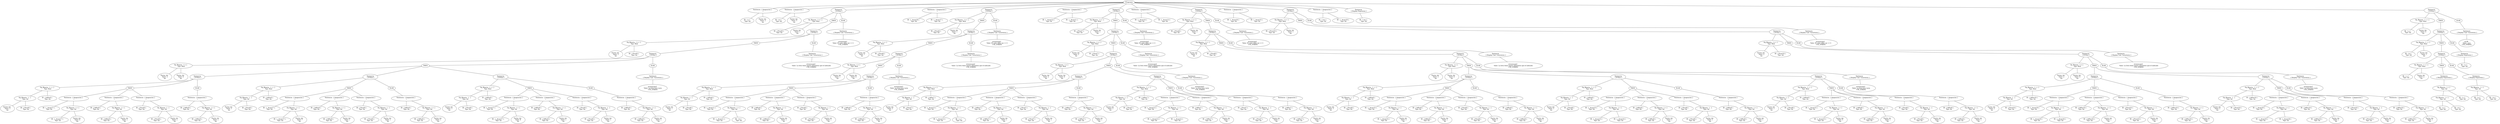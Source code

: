 graph G {nodo_programa[label="Programa"]
nodo_1449082614[label="Sentencia - [ Asignacion ] -
 :="]
nodo_programa--nodo_1449082614
nodo_1893462647[label=" ID - [ a ] - 
 Tipo: Int"]
nodo_1449082614--nodo_1893462647
nodo_2031864032[label="Factor_Int  
 Valor: 2 
Int"]
nodo_1449082614--nodo_2031864032
nodo_899859255[label="Sentencia - [ Asignacion ] -
 :="]
nodo_programa--nodo_899859255
nodo_1780220277[label=" ID - [ b ] - 
 Tipo: Int"]
nodo_899859255--nodo_1780220277
nodo_354801601[label="Factor_Int  
 Valor: 5 
Int"]
nodo_899859255--nodo_354801601
nodo_1340727750[label="Sentencia
 - [ If Else ] -"]
nodo_programa--nodo_1340727750
nodo_1176752976[label=" Op_Binaria - [ >= ] - 
 Tipo: Bool"]
nodo_1340727750--nodo_1176752976
nodo_1766119849[label=" ID - [ Pivot9 ] - 
 Tipo: Int"]
nodo_1176752976--nodo_1766119849
nodo_1666804317[label="Factor_Int  
 Valor: 1 
Int"]
nodo_1176752976--nodo_1666804317
nodo_13407277501[label="THEN"]
nodo_1340727750--nodo_13407277501
nodo_1673416737[label="Sentencia
 - [ If Else ] -"]
nodo_13407277501--nodo_1673416737
nodo_996128341[label=" Op_Binaria - [ >= ] - 
 Tipo: Bool"]
nodo_1673416737--nodo_996128341
nodo_1956227334[label="Factor_Int  
 Valor: 3 
Int"]
nodo_996128341--nodo_1956227334
nodo_1547316810[label=" ID - [ Pivot9 ] - 
 Tipo: Int"]
nodo_996128341--nodo_1547316810
nodo_16734167371[label="THEN"]
nodo_1673416737--nodo_16734167371
nodo_1301566132[label="Sentencia
 - [ If Else ] -"]
nodo_16734167371--nodo_1301566132
nodo_197109837[label=" Op_Binaria - [ > ] - 
 Tipo: Bool"]
nodo_1301566132--nodo_197109837
nodo_853012901[label="Factor_Int  
 Valor: 3 
Int"]
nodo_197109837--nodo_853012901
nodo_1066582475[label="Factor_Int  
 Valor: 0 
Int"]
nodo_197109837--nodo_1066582475
nodo_13015661321[label="THEN"]
nodo_1301566132--nodo_13015661321
nodo_1350317439[label="Sentencia
 - [ If Else ] -"]
nodo_13015661321--nodo_1350317439
nodo_653726461[label=" Op_Binaria - [ == ] - 
 Tipo: Bool"]
nodo_1350317439--nodo_653726461
nodo_723551583[label=" Op_Binaria - [ - ] - 
 Tipo: Int"]
nodo_653726461--nodo_723551583
nodo_34964841[label="Factor_Int  
 Valor: 3 
Int"]
nodo_723551583--nodo_34964841
nodo_871600025[label=" ID - [ Pivot9 ] - 
 Tipo: Int"]
nodo_723551583--nodo_871600025
nodo_764216288[label=" ID - [ IdPos9 ] - 
 Tipo: Int"]
nodo_653726461--nodo_764216288
nodo_13503174391[label="THEN"]
nodo_1350317439--nodo_13503174391
nodo_44589427[label="Sentencia - [ Asignacion ] -
 :="]
nodo_13503174391--nodo_44589427
nodo_750289538[label=" ID - [ _Acum17 ] - 
 Tipo: Int"]
nodo_44589427--nodo_750289538
nodo_51929035[label=" Op_Binaria - [ + ] - 
 Tipo: Int"]
nodo_44589427--nodo_51929035
nodo_1179639371[label=" ID - [ _Acum17 ] - 
 Tipo: Int"]
nodo_51929035--nodo_1179639371
nodo_1235701917[label="Factor_Int  
 Valor: 6 
Int"]
nodo_51929035--nodo_1235701917
nodo_120425480[label="Sentencia - [ Asignacion ] -
 :="]
nodo_13503174391--nodo_120425480
nodo_1877582589[label=" ID - [ IdPos9 ] - 
 Tipo: Int"]
nodo_120425480--nodo_1877582589
nodo_776888012[label=" Op_Binaria - [ + ] - 
 Tipo: Int"]
nodo_120425480--nodo_776888012
nodo_382431432[label=" ID - [ IdPos9 ] - 
 Tipo: Int"]
nodo_776888012--nodo_382431432
nodo_2104353749[label="Factor_Int  
 Valor: 1 
Int"]
nodo_776888012--nodo_2104353749
nodo_1597069519[label="Sentencia - [ Asignacion ] -
 :="]
nodo_13503174391--nodo_1597069519
nodo_55952859[label=" ID - [ Pivot9 ] - 
 Tipo: Int"]
nodo_1597069519--nodo_55952859
nodo_1322629193[label=" Op_Binaria - [ - ] - 
 Tipo: Int"]
nodo_1597069519--nodo_1322629193
nodo_1555339533[label=" ID - [ Pivot9 ] - 
 Tipo: Int"]
nodo_1322629193--nodo_1555339533
nodo_152458612[label="Factor_Int  
 Valor: 1 
Int"]
nodo_1322629193--nodo_152458612
nodo_13503174392[label="ELSE"]
nodo_1350317439--nodo_13503174392
nodo_616571536[label="Sentencia - [ Asignacion ] -
 :="]
nodo_13503174392--nodo_616571536
nodo_1203028401[label=" ID - [ IdPos9 ] - 
 Tipo: Int"]
nodo_616571536--nodo_1203028401
nodo_1068516539[label=" Op_Binaria - [ + ] - 
 Tipo: Int"]
nodo_616571536--nodo_1068516539
nodo_70650828[label=" ID - [ IdPos9 ] - 
 Tipo: Int"]
nodo_1068516539--nodo_70650828
nodo_566721912[label="Factor_Int  
 Valor: 1 
Int"]
nodo_1068516539--nodo_566721912
nodo_1084197304[label="Sentencia
 - [ If Else ] -"]
nodo_13015661321--nodo_1084197304
nodo_2109184140[label=" Op_Binaria - [ == ] - 
 Tipo: Bool"]
nodo_1084197304--nodo_2109184140
nodo_1231787165[label=" Op_Binaria - [ - ] - 
 Tipo: Int"]
nodo_2109184140--nodo_1231787165
nodo_1398611061[label="Factor_Int  
 Valor: 3 
Int"]
nodo_1231787165--nodo_1398611061
nodo_1874042351[label=" ID - [ Pivot9 ] - 
 Tipo: Int"]
nodo_1231787165--nodo_1874042351
nodo_771820397[label=" ID - [ IdPos9 ] - 
 Tipo: Int"]
nodo_2109184140--nodo_771820397
nodo_10841973041[label="THEN"]
nodo_1084197304--nodo_10841973041
nodo_995867980[label="Sentencia - [ Asignacion ] -
 :="]
nodo_10841973041--nodo_995867980
nodo_14590182[label=" ID - [ _Acum17 ] - 
 Tipo: Int"]
nodo_995867980--nodo_14590182
nodo_1945176567[label=" Op_Binaria - [ + ] - 
 Tipo: Int"]
nodo_995867980--nodo_1945176567
nodo_1435315847[label=" ID - [ _Acum17 ] - 
 Tipo: Int"]
nodo_1945176567--nodo_1435315847
nodo_1657521000[label="Factor_Int  
 Valor: 7 
Int"]
nodo_1945176567--nodo_1657521000
nodo_861558951[label="Sentencia - [ Asignacion ] -
 :="]
nodo_10841973041--nodo_861558951
nodo_1190528954[label=" ID - [ IdPos9 ] - 
 Tipo: Int"]
nodo_861558951--nodo_1190528954
nodo_1026756642[label=" Op_Binaria - [ + ] - 
 Tipo: Int"]
nodo_861558951--nodo_1026756642
nodo_24569877[label=" ID - [ IdPos9 ] - 
 Tipo: Int"]
nodo_1026756642--nodo_24569877
nodo_1619531772[label="Factor_Int  
 Valor: 1 
Int"]
nodo_1026756642--nodo_1619531772
nodo_372574080[label="Sentencia - [ Asignacion ] -
 :="]
nodo_10841973041--nodo_372574080
nodo_866301796[label=" ID - [ Pivot9 ] - 
 Tipo: Int"]
nodo_372574080--nodo_866301796
nodo_86165317[label=" Op_Binaria - [ - ] - 
 Tipo: Int"]
nodo_372574080--nodo_86165317
nodo_624236522[label=" ID - [ Pivot9 ] - 
 Tipo: Int"]
nodo_86165317--nodo_624236522
nodo_461508043[label="Factor_Int  
 Valor: 1 
Int"]
nodo_86165317--nodo_461508043
nodo_10841973042[label="ELSE"]
nodo_1084197304--nodo_10841973042
nodo_1035829320[label="Sentencia - [ Asignacion ] -
 :="]
nodo_10841973042--nodo_1035829320
nodo_775319637[label=" ID - [ IdPos9 ] - 
 Tipo: Int"]
nodo_1035829320--nodo_775319637
nodo_598845502[label=" Op_Binaria - [ + ] - 
 Tipo: Int"]
nodo_1035829320--nodo_598845502
nodo_676726230[label=" ID - [ IdPos9 ] - 
 Tipo: Int"]
nodo_598845502--nodo_676726230
nodo_2033741652[label="Factor_Int  
 Valor: 1 
Int"]
nodo_598845502--nodo_2033741652
nodo_1687227646[label="Sentencia
 - [ If Else ] -"]
nodo_13015661321--nodo_1687227646
nodo_1246734346[label=" Op_Binaria - [ == ] - 
 Tipo: Bool"]
nodo_1687227646--nodo_1246734346
nodo_1378839584[label=" Op_Binaria - [ - ] - 
 Tipo: Int"]
nodo_1246734346--nodo_1378839584
nodo_1758981118[label="Factor_Int  
 Valor: 3 
Int"]
nodo_1378839584--nodo_1758981118
nodo_80608486[label=" ID - [ Pivot9 ] - 
 Tipo: Int"]
nodo_1378839584--nodo_80608486
nodo_871697293[label=" ID - [ IdPos9 ] - 
 Tipo: Int"]
nodo_1246734346--nodo_871697293
nodo_16872276461[label="THEN"]
nodo_1687227646--nodo_16872276461
nodo_445788095[label="Sentencia - [ Asignacion ] -
 :="]
nodo_16872276461--nodo_445788095
nodo_1296940808[label=" ID - [ _Acum17 ] - 
 Tipo: Int"]
nodo_445788095--nodo_1296940808
nodo_638341259[label=" Op_Binaria - [ + ] - 
 Tipo: Int"]
nodo_445788095--nodo_638341259
nodo_1027514020[label=" ID - [ _Acum17 ] - 
 Tipo: Int"]
nodo_638341259--nodo_1027514020
nodo_1014962888[label="Factor_Int  
 Valor: 8 
Int"]
nodo_638341259--nodo_1014962888
nodo_911913323[label="Sentencia - [ Asignacion ] -
 :="]
nodo_16872276461--nodo_911913323
nodo_382729559[label=" ID - [ IdPos9 ] - 
 Tipo: Int"]
nodo_911913323--nodo_382729559
nodo_1375960845[label=" Op_Binaria - [ + ] - 
 Tipo: Int"]
nodo_911913323--nodo_1375960845
nodo_461439063[label=" ID - [ IdPos9 ] - 
 Tipo: Int"]
nodo_1375960845--nodo_461439063
nodo_2025012133[label="Factor_Int  
 Valor: 1 
Int"]
nodo_1375960845--nodo_2025012133
nodo_301941921[label="Sentencia - [ Asignacion ] -
 :="]
nodo_16872276461--nodo_301941921
nodo_1481489028[label=" ID - [ Pivot9 ] - 
 Tipo: Int"]
nodo_301941921--nodo_1481489028
nodo_1272814178[label=" Op_Binaria - [ - ] - 
 Tipo: Int"]
nodo_301941921--nodo_1272814178
nodo_718470831[label=" ID - [ Pivot9 ] - 
 Tipo: Int"]
nodo_1272814178--nodo_718470831
nodo_1097039128[label="Factor_Int  
 Valor: 1 
Int"]
nodo_1272814178--nodo_1097039128
nodo_16872276462[label="ELSE"]
nodo_1687227646--nodo_16872276462
nodo_1951360554[label="Sentencia - [ Asignacion ] -
 :="]
nodo_16872276462--nodo_1951360554
nodo_1399254091[label=" ID - [ IdPos9 ] - 
 Tipo: Int"]
nodo_1951360554--nodo_1399254091
nodo_1853638414[label=" Op_Binaria - [ + ] - 
 Tipo: Int"]
nodo_1951360554--nodo_1853638414
nodo_875396196[label=" ID - [ IdPos9 ] - 
 Tipo: Int"]
nodo_1853638414--nodo_875396196
nodo_995894013[label="Factor_Int  
 Valor: 1 
Int"]
nodo_1853638414--nodo_995894013
nodo_13015661322[label="ELSE"]
nodo_1301566132--nodo_13015661322
nodo_1597801833[label="Sentencia
 - [ Display Cad. Caracteres ] -"]
nodo_13015661322--nodo_1597801833
nodo_1408560567[label="strmensaje3  
 Valor: La lista esta vacia 
CTE_STRING"]
nodo_1597801833--nodo_1408560567
nodo_16734167372[label="ELSE"]
nodo_1673416737--nodo_16734167372
nodo_216364529[label="Sentencia
 - [ Display Cad. Caracteres ] -"]
nodo_16734167372--nodo_216364529
nodo_1458890074[label="strmensaje2  
 Valor: La lista tiene menos elementos que el indicado 
CTE_STRING"]
nodo_216364529--nodo_1458890074
nodo_13407277502[label="ELSE"]
nodo_1340727750--nodo_13407277502
nodo_1842881824[label="Sentencia
 - [ Display Cad. Caracteres ] -"]
nodo_13407277502--nodo_1842881824
nodo_431355001[label="strmensaje1  
 Valor: El valor debe ser >=1 
CTE_STRING"]
nodo_1842881824--nodo_431355001
nodo_1045971011[label="Sentencia - [ Asignacion ] -
 :="]
nodo_programa--nodo_1045971011
nodo_1341635815[label=" ID - [ _Acum18 ] - 
 Tipo: Int"]
nodo_1045971011--nodo_1341635815
nodo_1663725852[label=" ID - [ _Acum17 ] - 
 Tipo: Int"]
nodo_1045971011--nodo_1663725852
nodo_1435125564[label="Sentencia
 - [ If Else ] -"]
nodo_programa--nodo_1435125564
nodo_699158422[label=" Op_Binaria - [ >= ] - 
 Tipo: Bool"]
nodo_1435125564--nodo_699158422
nodo_1540284096[label=" ID - [ Pivot6 ] - 
 Tipo: Int"]
nodo_699158422--nodo_1540284096
nodo_1809638964[label="Factor_Int  
 Valor: 1 
Int"]
nodo_699158422--nodo_1809638964
nodo_14351255641[label="THEN"]
nodo_1435125564--nodo_14351255641
nodo_1818816468[label="Sentencia
 - [ If Else ] -"]
nodo_14351255641--nodo_1818816468
nodo_670293296[label=" Op_Binaria - [ >= ] - 
 Tipo: Bool"]
nodo_1818816468--nodo_670293296
nodo_182857680[label="Factor_Int  
 Valor: 1 
Int"]
nodo_670293296--nodo_182857680
nodo_101160446[label=" ID - [ Pivot6 ] - 
 Tipo: Int"]
nodo_670293296--nodo_101160446
nodo_18188164681[label="THEN"]
nodo_1818816468--nodo_18188164681
nodo_767220901[label="Sentencia
 - [ If Else ] -"]
nodo_18188164681--nodo_767220901
nodo_345611903[label=" Op_Binaria - [ > ] - 
 Tipo: Bool"]
nodo_767220901--nodo_345611903
nodo_800762771[label="Factor_Int  
 Valor: 1 
Int"]
nodo_345611903--nodo_800762771
nodo_363361279[label="Factor_Int  
 Valor: 0 
Int"]
nodo_345611903--nodo_363361279
nodo_7672209011[label="THEN"]
nodo_767220901--nodo_7672209011
nodo_1846336027[label="Sentencia
 - [ If Else ] -"]
nodo_7672209011--nodo_1846336027
nodo_918473667[label=" Op_Binaria - [ == ] - 
 Tipo: Bool"]
nodo_1846336027--nodo_918473667
nodo_1277302964[label=" Op_Binaria - [ - ] - 
 Tipo: Int"]
nodo_918473667--nodo_1277302964
nodo_440642884[label="Factor_Int  
 Valor: 1 
Int"]
nodo_1277302964--nodo_440642884
nodo_303525909[label=" ID - [ Pivot6 ] - 
 Tipo: Int"]
nodo_1277302964--nodo_303525909
nodo_1379356999[label=" ID - [ IdPos6 ] - 
 Tipo: Int"]
nodo_918473667--nodo_1379356999
nodo_18463360271[label="THEN"]
nodo_1846336027--nodo_18463360271
nodo_244057101[label="Sentencia - [ Asignacion ] -
 :="]
nodo_18463360271--nodo_244057101
nodo_161653013[label=" ID - [ _Acum11 ] - 
 Tipo: Int"]
nodo_244057101--nodo_161653013
nodo_538767340[label=" Op_Binaria - [ + ] - 
 Tipo: Int"]
nodo_244057101--nodo_538767340
nodo_1212760001[label=" ID - [ _Acum11 ] - 
 Tipo: Int"]
nodo_538767340--nodo_1212760001
nodo_108934701[label=" ID - [ b ] - 
 Tipo: Int"]
nodo_538767340--nodo_108934701
nodo_646702761[label="Sentencia - [ Asignacion ] -
 :="]
nodo_18463360271--nodo_646702761
nodo_977097060[label=" ID - [ IdPos6 ] - 
 Tipo: Int"]
nodo_646702761--nodo_977097060
nodo_2107222592[label=" Op_Binaria - [ + ] - 
 Tipo: Int"]
nodo_646702761--nodo_2107222592
nodo_2091853061[label=" ID - [ IdPos6 ] - 
 Tipo: Int"]
nodo_2107222592--nodo_2091853061
nodo_99101335[label="Factor_Int  
 Valor: 1 
Int"]
nodo_2107222592--nodo_99101335
nodo_1427041599[label="Sentencia - [ Asignacion ] -
 :="]
nodo_18463360271--nodo_1427041599
nodo_1702200948[label=" ID - [ Pivot6 ] - 
 Tipo: Int"]
nodo_1427041599--nodo_1702200948
nodo_1618415826[label=" Op_Binaria - [ - ] - 
 Tipo: Int"]
nodo_1427041599--nodo_1618415826
nodo_613364441[label=" ID - [ Pivot6 ] - 
 Tipo: Int"]
nodo_1618415826--nodo_613364441
nodo_113919074[label="Factor_Int  
 Valor: 1 
Int"]
nodo_1618415826--nodo_113919074
nodo_18463360272[label="ELSE"]
nodo_1846336027--nodo_18463360272
nodo_1338320105[label="Sentencia - [ Asignacion ] -
 :="]
nodo_18463360272--nodo_1338320105
nodo_401366083[label=" ID - [ IdPos6 ] - 
 Tipo: Int"]
nodo_1338320105--nodo_401366083
nodo_1252568477[label=" Op_Binaria - [ + ] - 
 Tipo: Int"]
nodo_1338320105--nodo_1252568477
nodo_504695294[label=" ID - [ IdPos6 ] - 
 Tipo: Int"]
nodo_1252568477--nodo_504695294
nodo_2022806713[label="Factor_Int  
 Valor: 1 
Int"]
nodo_1252568477--nodo_2022806713
nodo_7672209012[label="ELSE"]
nodo_767220901--nodo_7672209012
nodo_225100204[label="Sentencia
 - [ Display Cad. Caracteres ] -"]
nodo_7672209012--nodo_225100204
nodo_35733977[label="strmensaje3  
 Valor: La lista esta vacia 
CTE_STRING"]
nodo_225100204--nodo_35733977
nodo_18188164682[label="ELSE"]
nodo_1818816468--nodo_18188164682
nodo_877523610[label="Sentencia
 - [ Display Cad. Caracteres ] -"]
nodo_18188164682--nodo_877523610
nodo_1074629878[label="strmensaje2  
 Valor: La lista tiene menos elementos que el indicado 
CTE_STRING"]
nodo_877523610--nodo_1074629878
nodo_14351255642[label="ELSE"]
nodo_1435125564--nodo_14351255642
nodo_456217338[label="Sentencia
 - [ Display Cad. Caracteres ] -"]
nodo_14351255642--nodo_456217338
nodo_328656844[label="strmensaje1  
 Valor: El valor debe ser >=1 
CTE_STRING"]
nodo_456217338--nodo_328656844
nodo_1217666566[label="Sentencia - [ Asignacion ] -
 :="]
nodo_programa--nodo_1217666566
nodo_1683116510[label=" ID - [ _Acum12 ] - 
 Tipo: Int"]
nodo_1217666566--nodo_1683116510
nodo_1977973036[label=" ID - [ _Acum11 ] - 
 Tipo: Int"]
nodo_1217666566--nodo_1977973036
nodo_1374247131[label="Sentencia
 - [ If Else ] -"]
nodo_programa--nodo_1374247131
nodo_971311310[label=" Op_Binaria - [ >= ] - 
 Tipo: Bool"]
nodo_1374247131--nodo_971311310
nodo_1338991245[label=" ID - [ Pivot7 ] - 
 Tipo: Int"]
nodo_971311310--nodo_1338991245
nodo_297623105[label="Factor_Int  
 Valor: 1 
Int"]
nodo_971311310--nodo_297623105
nodo_13742471311[label="THEN"]
nodo_1374247131--nodo_13742471311
nodo_168424237[label="Sentencia
 - [ If Else ] -"]
nodo_13742471311--nodo_168424237
nodo_456866266[label=" Op_Binaria - [ >= ] - 
 Tipo: Bool"]
nodo_168424237--nodo_456866266
nodo_802483002[label="Factor_Int  
 Valor: 2 
Int"]
nodo_456866266--nodo_802483002
nodo_1415641047[label=" ID - [ Pivot7 ] - 
 Tipo: Int"]
nodo_456866266--nodo_1415641047
nodo_1684242371[label="THEN"]
nodo_168424237--nodo_1684242371
nodo_288745197[label="Sentencia
 - [ If Else ] -"]
nodo_1684242371--nodo_288745197
nodo_1392703736[label=" Op_Binaria - [ > ] - 
 Tipo: Bool"]
nodo_288745197--nodo_1392703736
nodo_1527207065[label="Factor_Int  
 Valor: 2 
Int"]
nodo_1392703736--nodo_1527207065
nodo_134925921[label="Factor_Int  
 Valor: 0 
Int"]
nodo_1392703736--nodo_134925921
nodo_2887451971[label="THEN"]
nodo_288745197--nodo_2887451971
nodo_917918467[label="Sentencia
 - [ If Else ] -"]
nodo_2887451971--nodo_917918467
nodo_1924638741[label=" Op_Binaria - [ == ] - 
 Tipo: Bool"]
nodo_917918467--nodo_1924638741
nodo_326469958[label=" Op_Binaria - [ - ] - 
 Tipo: Int"]
nodo_1924638741--nodo_326469958
nodo_1305617551[label="Factor_Int  
 Valor: 2 
Int"]
nodo_326469958--nodo_1305617551
nodo_1232619645[label=" ID - [ Pivot7 ] - 
 Tipo: Int"]
nodo_326469958--nodo_1232619645
nodo_113288775[label=" ID - [ IdPos7 ] - 
 Tipo: Int"]
nodo_1924638741--nodo_113288775
nodo_9179184671[label="THEN"]
nodo_917918467--nodo_9179184671
nodo_968896608[label="Sentencia - [ Asignacion ] -
 :="]
nodo_9179184671--nodo_968896608
nodo_1709870475[label=" ID - [ _Acum13 ] - 
 Tipo: Int"]
nodo_968896608--nodo_1709870475
nodo_1859787499[label=" Op_Binaria - [ + ] - 
 Tipo: Int"]
nodo_968896608--nodo_1859787499
nodo_1839954921[label=" ID - [ _Acum13 ] - 
 Tipo: Int"]
nodo_1859787499--nodo_1839954921
nodo_1037989256[label=" ID - [ a ] - 
 Tipo: Int"]
nodo_1859787499--nodo_1037989256
nodo_1431311628[label="Sentencia - [ Asignacion ] -
 :="]
nodo_9179184671--nodo_1431311628
nodo_1692880120[label=" ID - [ IdPos7 ] - 
 Tipo: Int"]
nodo_1431311628--nodo_1692880120
nodo_1515458509[label=" Op_Binaria - [ + ] - 
 Tipo: Int"]
nodo_1431311628--nodo_1515458509
nodo_1821791069[label=" ID - [ IdPos7 ] - 
 Tipo: Int"]
nodo_1515458509--nodo_1821791069
nodo_968610742[label="Factor_Int  
 Valor: 1 
Int"]
nodo_1515458509--nodo_968610742
nodo_1734723829[label="Sentencia - [ Asignacion ] -
 :="]
nodo_9179184671--nodo_1734723829
nodo_490052019[label=" ID - [ Pivot7 ] - 
 Tipo: Int"]
nodo_1734723829--nodo_490052019
nodo_1139228147[label=" Op_Binaria - [ - ] - 
 Tipo: Int"]
nodo_1734723829--nodo_1139228147
nodo_614887514[label=" ID - [ Pivot7 ] - 
 Tipo: Int"]
nodo_1139228147--nodo_614887514
nodo_1833776731[label="Factor_Int  
 Valor: 1 
Int"]
nodo_1139228147--nodo_1833776731
nodo_9179184672[label="ELSE"]
nodo_917918467--nodo_9179184672
nodo_1552208448[label="Sentencia - [ Asignacion ] -
 :="]
nodo_9179184672--nodo_1552208448
nodo_653681798[label=" ID - [ IdPos7 ] - 
 Tipo: Int"]
nodo_1552208448--nodo_653681798
nodo_835056802[label=" Op_Binaria - [ + ] - 
 Tipo: Int"]
nodo_1552208448--nodo_835056802
nodo_901706543[label=" ID - [ IdPos7 ] - 
 Tipo: Int"]
nodo_835056802--nodo_901706543
nodo_1330786570[label="Factor_Int  
 Valor: 1 
Int"]
nodo_835056802--nodo_1330786570
nodo_1519758898[label="Sentencia
 - [ If Else ] -"]
nodo_2887451971--nodo_1519758898
nodo_1147875622[label=" Op_Binaria - [ == ] - 
 Tipo: Bool"]
nodo_1519758898--nodo_1147875622
nodo_110007567[label=" Op_Binaria - [ - ] - 
 Tipo: Int"]
nodo_1147875622--nodo_110007567
nodo_1477066421[label="Factor_Int  
 Valor: 2 
Int"]
nodo_110007567--nodo_1477066421
nodo_798621624[label=" ID - [ Pivot7 ] - 
 Tipo: Int"]
nodo_110007567--nodo_798621624
nodo_845547884[label=" ID - [ IdPos7 ] - 
 Tipo: Int"]
nodo_1147875622--nodo_845547884
nodo_15197588981[label="THEN"]
nodo_1519758898--nodo_15197588981
nodo_1085461698[label="Sentencia - [ Asignacion ] -
 :="]
nodo_15197588981--nodo_1085461698
nodo_1237628407[label=" ID - [ _Acum13 ] - 
 Tipo: Int"]
nodo_1085461698--nodo_1237628407
nodo_700512072[label=" Op_Binaria - [ + ] - 
 Tipo: Int"]
nodo_1085461698--nodo_700512072
nodo_728737397[label=" ID - [ _Acum13 ] - 
 Tipo: Int"]
nodo_700512072--nodo_728737397
nodo_2108519198[label=" ID - [ _Acum12 ] - 
 Tipo: Int"]
nodo_700512072--nodo_2108519198
nodo_287967825[label="Sentencia - [ Asignacion ] -
 :="]
nodo_15197588981--nodo_287967825
nodo_1073661323[label=" ID - [ IdPos7 ] - 
 Tipo: Int"]
nodo_287967825--nodo_1073661323
nodo_1777631247[label=" Op_Binaria - [ + ] - 
 Tipo: Int"]
nodo_287967825--nodo_1777631247
nodo_2136419244[label=" ID - [ IdPos7 ] - 
 Tipo: Int"]
nodo_1777631247--nodo_2136419244
nodo_1047453333[label="Factor_Int  
 Valor: 1 
Int"]
nodo_1777631247--nodo_1047453333
nodo_2012583502[label="Sentencia - [ Asignacion ] -
 :="]
nodo_15197588981--nodo_2012583502
nodo_978097223[label=" ID - [ Pivot7 ] - 
 Tipo: Int"]
nodo_2012583502--nodo_978097223
nodo_2088817385[label=" Op_Binaria - [ - ] - 
 Tipo: Int"]
nodo_2012583502--nodo_2088817385
nodo_877797786[label=" ID - [ Pivot7 ] - 
 Tipo: Int"]
nodo_2088817385--nodo_877797786
nodo_1875809976[label="Factor_Int  
 Valor: 1 
Int"]
nodo_2088817385--nodo_1875809976
nodo_15197588982[label="ELSE"]
nodo_1519758898--nodo_15197588982
nodo_830396842[label="Sentencia - [ Asignacion ] -
 :="]
nodo_15197588982--nodo_830396842
nodo_1267946230[label=" ID - [ IdPos7 ] - 
 Tipo: Int"]
nodo_830396842--nodo_1267946230
nodo_1860756719[label=" Op_Binaria - [ + ] - 
 Tipo: Int"]
nodo_830396842--nodo_1860756719
nodo_1971901660[label=" ID - [ IdPos7 ] - 
 Tipo: Int"]
nodo_1860756719--nodo_1971901660
nodo_855437390[label="Factor_Int  
 Valor: 1 
Int"]
nodo_1860756719--nodo_855437390
nodo_2887451972[label="ELSE"]
nodo_288745197--nodo_2887451972
nodo_1672024069[label="Sentencia
 - [ Display Cad. Caracteres ] -"]
nodo_2887451972--nodo_1672024069
nodo_1255100163[label="strmensaje3  
 Valor: La lista esta vacia 
CTE_STRING"]
nodo_1672024069--nodo_1255100163
nodo_1684242372[label="ELSE"]
nodo_168424237--nodo_1684242372
nodo_2035436722[label="Sentencia
 - [ Display Cad. Caracteres ] -"]
nodo_1684242372--nodo_2035436722
nodo_754564438[label="strmensaje2  
 Valor: La lista tiene menos elementos que el indicado 
CTE_STRING"]
nodo_2035436722--nodo_754564438
nodo_13742471312[label="ELSE"]
nodo_1374247131--nodo_13742471312
nodo_133937652[label="Sentencia
 - [ Display Cad. Caracteres ] -"]
nodo_13742471312--nodo_133937652
nodo_939280735[label="strmensaje1  
 Valor: El valor debe ser >=1 
CTE_STRING"]
nodo_133937652--nodo_939280735
nodo_1545643214[label="Sentencia - [ Asignacion ] -
 :="]
nodo_programa--nodo_1545643214
nodo_1028825361[label=" ID - [ _Acum14 ] - 
 Tipo: Int"]
nodo_1545643214--nodo_1028825361
nodo_1732025174[label=" ID - [ _Acum13 ] - 
 Tipo: Int"]
nodo_1545643214--nodo_1732025174
nodo_845119583[label="Sentencia
 - [ If Else ] -"]
nodo_programa--nodo_845119583
nodo_1803572238[label=" Op_Binaria - [ >= ] - 
 Tipo: Bool"]
nodo_845119583--nodo_1803572238
nodo_1139948102[label=" ID - [ Pivot8 ] - 
 Tipo: Int"]
nodo_1803572238--nodo_1139948102
nodo_1075310405[label="Factor_Int  
 Valor: 1 
Int"]
nodo_1803572238--nodo_1075310405
nodo_8451195831[label="THEN"]
nodo_845119583--nodo_8451195831
nodo_243585632[label="Sentencia
 - [ If Else ] -"]
nodo_8451195831--nodo_243585632
nodo_1733154714[label=" Op_Binaria - [ >= ] - 
 Tipo: Bool"]
nodo_243585632--nodo_1733154714
nodo_893378879[label="Factor_Int  
 Valor: 3 
Int"]
nodo_1733154714--nodo_893378879
nodo_1244486938[label=" ID - [ Pivot8 ] - 
 Tipo: Int"]
nodo_1733154714--nodo_1244486938
nodo_2435856321[label="THEN"]
nodo_243585632--nodo_2435856321
nodo_1645380077[label="Sentencia
 - [ If Else ] -"]
nodo_2435856321--nodo_1645380077
nodo_1802136370[label=" Op_Binaria - [ > ] - 
 Tipo: Bool"]
nodo_1645380077--nodo_1802136370
nodo_555108729[label="Factor_Int  
 Valor: 3 
Int"]
nodo_1802136370--nodo_555108729
nodo_24315340[label="Factor_Int  
 Valor: 0 
Int"]
nodo_1802136370--nodo_24315340
nodo_16453800771[label="THEN"]
nodo_1645380077--nodo_16453800771
nodo_1998119398[label="Sentencia
 - [ If Else ] -"]
nodo_16453800771--nodo_1998119398
nodo_1326659532[label=" Op_Binaria - [ == ] - 
 Tipo: Bool"]
nodo_1998119398--nodo_1326659532
nodo_1558049494[label=" Op_Binaria - [ - ] - 
 Tipo: Int"]
nodo_1326659532--nodo_1558049494
nodo_1167704548[label="Factor_Int  
 Valor: 3 
Int"]
nodo_1558049494--nodo_1167704548
nodo_1975390048[label=" ID - [ Pivot8 ] - 
 Tipo: Int"]
nodo_1558049494--nodo_1975390048
nodo_591788876[label=" ID - [ IdPos8 ] - 
 Tipo: Int"]
nodo_1326659532--nodo_591788876
nodo_19981193981[label="THEN"]
nodo_1998119398--nodo_19981193981
nodo_280884912[label="Sentencia - [ Asignacion ] -
 :="]
nodo_19981193981--nodo_280884912
nodo_463508386[label=" ID - [ _Acum15 ] - 
 Tipo: Int"]
nodo_280884912--nodo_463508386
nodo_518019769[label=" Op_Binaria - [ + ] - 
 Tipo: Int"]
nodo_280884912--nodo_518019769
nodo_309546418[label=" ID - [ _Acum15 ] - 
 Tipo: Int"]
nodo_518019769--nodo_309546418
nodo_316228011[label="Factor_Int  
 Valor: 3 
Int"]
nodo_518019769--nodo_316228011
nodo_1828987194[label="Sentencia - [ Asignacion ] -
 :="]
nodo_19981193981--nodo_1828987194
nodo_1915126459[label=" ID - [ IdPos8 ] - 
 Tipo: Int"]
nodo_1828987194--nodo_1915126459
nodo_1854880724[label=" Op_Binaria - [ + ] - 
 Tipo: Int"]
nodo_1828987194--nodo_1854880724
nodo_1721365866[label=" ID - [ IdPos8 ] - 
 Tipo: Int"]
nodo_1854880724--nodo_1721365866
nodo_710411634[label="Factor_Int  
 Valor: 1 
Int"]
nodo_1854880724--nodo_710411634
nodo_1823308248[label="Sentencia - [ Asignacion ] -
 :="]
nodo_19981193981--nodo_1823308248
nodo_2079047170[label=" ID - [ Pivot8 ] - 
 Tipo: Int"]
nodo_1823308248--nodo_2079047170
nodo_1383081648[label=" Op_Binaria - [ - ] - 
 Tipo: Int"]
nodo_1823308248--nodo_1383081648
nodo_946461209[label=" ID - [ Pivot8 ] - 
 Tipo: Int"]
nodo_1383081648--nodo_946461209
nodo_1057822581[label="Factor_Int  
 Valor: 1 
Int"]
nodo_1383081648--nodo_1057822581
nodo_19981193982[label="ELSE"]
nodo_1998119398--nodo_19981193982
nodo_422622520[label="Sentencia - [ Asignacion ] -
 :="]
nodo_19981193982--nodo_422622520
nodo_1244022024[label=" ID - [ IdPos8 ] - 
 Tipo: Int"]
nodo_422622520--nodo_1244022024
nodo_1013577543[label=" Op_Binaria - [ + ] - 
 Tipo: Int"]
nodo_422622520--nodo_1013577543
nodo_1795750144[label=" ID - [ IdPos8 ] - 
 Tipo: Int"]
nodo_1013577543--nodo_1795750144
nodo_2005731372[label="Factor_Int  
 Valor: 1 
Int"]
nodo_1013577543--nodo_2005731372
nodo_259726800[label="Sentencia
 - [ If Else ] -"]
nodo_16453800771--nodo_259726800
nodo_2094727351[label=" Op_Binaria - [ == ] - 
 Tipo: Bool"]
nodo_259726800--nodo_2094727351
nodo_1354184405[label=" Op_Binaria - [ - ] - 
 Tipo: Int"]
nodo_2094727351--nodo_1354184405
nodo_1340377223[label="Factor_Int  
 Valor: 3 
Int"]
nodo_1354184405--nodo_1340377223
nodo_413567286[label=" ID - [ Pivot8 ] - 
 Tipo: Int"]
nodo_1354184405--nodo_413567286
nodo_1021115437[label=" ID - [ IdPos8 ] - 
 Tipo: Int"]
nodo_2094727351--nodo_1021115437
nodo_2597268001[label="THEN"]
nodo_259726800--nodo_2597268001
nodo_1437885693[label="Sentencia - [ Asignacion ] -
 :="]
nodo_2597268001--nodo_1437885693
nodo_1048542844[label=" ID - [ _Acum15 ] - 
 Tipo: Int"]
nodo_1437885693--nodo_1048542844
nodo_305967036[label=" Op_Binaria - [ + ] - 
 Tipo: Int"]
nodo_1437885693--nodo_305967036
nodo_1239028802[label=" ID - [ _Acum15 ] - 
 Tipo: Int"]
nodo_305967036--nodo_1239028802
nodo_1069482504[label=" ID - [ _Acum14 ] - 
 Tipo: Int"]
nodo_305967036--nodo_1069482504
nodo_2062944029[label="Sentencia - [ Asignacion ] -
 :="]
nodo_2597268001--nodo_2062944029
nodo_230688432[label=" ID - [ IdPos8 ] - 
 Tipo: Int"]
nodo_2062944029--nodo_230688432
nodo_337738574[label=" Op_Binaria - [ + ] - 
 Tipo: Int"]
nodo_2062944029--nodo_337738574
nodo_1405715584[label=" ID - [ IdPos8 ] - 
 Tipo: Int"]
nodo_337738574--nodo_1405715584
nodo_432914187[label="Factor_Int  
 Valor: 1 
Int"]
nodo_337738574--nodo_432914187
nodo_339070724[label="Sentencia - [ Asignacion ] -
 :="]
nodo_2597268001--nodo_339070724
nodo_189873607[label=" ID - [ Pivot8 ] - 
 Tipo: Int"]
nodo_339070724--nodo_189873607
nodo_337855913[label=" Op_Binaria - [ - ] - 
 Tipo: Int"]
nodo_339070724--nodo_337855913
nodo_1617073601[label=" ID - [ Pivot8 ] - 
 Tipo: Int"]
nodo_337855913--nodo_1617073601
nodo_1519729446[label="Factor_Int  
 Valor: 1 
Int"]
nodo_337855913--nodo_1519729446
nodo_2597268002[label="ELSE"]
nodo_259726800--nodo_2597268002
nodo_1479056054[label="Sentencia - [ Asignacion ] -
 :="]
nodo_2597268002--nodo_1479056054
nodo_1445495319[label=" ID - [ IdPos8 ] - 
 Tipo: Int"]
nodo_1479056054--nodo_1445495319
nodo_579914126[label=" Op_Binaria - [ + ] - 
 Tipo: Int"]
nodo_1479056054--nodo_579914126
nodo_1370462961[label=" ID - [ IdPos8 ] - 
 Tipo: Int"]
nodo_579914126--nodo_1370462961
nodo_1305368408[label="Factor_Int  
 Valor: 1 
Int"]
nodo_579914126--nodo_1305368408
nodo_1600412876[label="Sentencia
 - [ If Else ] -"]
nodo_16453800771--nodo_1600412876
nodo_2073829911[label=" Op_Binaria - [ == ] - 
 Tipo: Bool"]
nodo_1600412876--nodo_2073829911
nodo_1447647111[label=" Op_Binaria - [ - ] - 
 Tipo: Int"]
nodo_2073829911--nodo_1447647111
nodo_1761787521[label="Factor_Int  
 Valor: 3 
Int"]
nodo_1447647111--nodo_1761787521
nodo_343739729[label=" ID - [ Pivot8 ] - 
 Tipo: Int"]
nodo_1447647111--nodo_343739729
nodo_250284371[label=" ID - [ IdPos8 ] - 
 Tipo: Int"]
nodo_2073829911--nodo_250284371
nodo_16004128761[label="THEN"]
nodo_1600412876--nodo_16004128761
nodo_302154342[label="Sentencia - [ Asignacion ] -
 :="]
nodo_16004128761--nodo_302154342
nodo_1854459921[label=" ID - [ _Acum15 ] - 
 Tipo: Int"]
nodo_302154342--nodo_1854459921
nodo_316890900[label=" Op_Binaria - [ + ] - 
 Tipo: Int"]
nodo_302154342--nodo_316890900
nodo_1150582154[label=" ID - [ _Acum15 ] - 
 Tipo: Int"]
nodo_316890900--nodo_1150582154
nodo_1445965068[label="Factor_Int  
 Valor: 5 
Int"]
nodo_316890900--nodo_1445965068
nodo_1107547852[label="Sentencia - [ Asignacion ] -
 :="]
nodo_16004128761--nodo_1107547852
nodo_1789107909[label=" ID - [ IdPos8 ] - 
 Tipo: Int"]
nodo_1107547852--nodo_1789107909
nodo_1647343482[label=" Op_Binaria - [ + ] - 
 Tipo: Int"]
nodo_1107547852--nodo_1647343482
nodo_95370907[label=" ID - [ IdPos8 ] - 
 Tipo: Int"]
nodo_1647343482--nodo_95370907
nodo_1506164052[label="Factor_Int  
 Valor: 1 
Int"]
nodo_1647343482--nodo_1506164052
nodo_803587359[label="Sentencia - [ Asignacion ] -
 :="]
nodo_16004128761--nodo_803587359
nodo_1309670462[label=" ID - [ Pivot8 ] - 
 Tipo: Int"]
nodo_803587359--nodo_1309670462
nodo_841504898[label=" Op_Binaria - [ - ] - 
 Tipo: Int"]
nodo_803587359--nodo_841504898
nodo_1525481230[label=" ID - [ Pivot8 ] - 
 Tipo: Int"]
nodo_841504898--nodo_1525481230
nodo_1537213553[label="Factor_Int  
 Valor: 1 
Int"]
nodo_841504898--nodo_1537213553
nodo_16004128762[label="ELSE"]
nodo_1600412876--nodo_16004128762
nodo_1795161399[label="Sentencia - [ Asignacion ] -
 :="]
nodo_16004128762--nodo_1795161399
nodo_451105954[label=" ID - [ IdPos8 ] - 
 Tipo: Int"]
nodo_1795161399--nodo_451105954
nodo_667606143[label=" Op_Binaria - [ + ] - 
 Tipo: Int"]
nodo_1795161399--nodo_667606143
nodo_2089994107[label=" ID - [ IdPos8 ] - 
 Tipo: Int"]
nodo_667606143--nodo_2089994107
nodo_1762761627[label="Factor_Int  
 Valor: 1 
Int"]
nodo_667606143--nodo_1762761627
nodo_16453800772[label="ELSE"]
nodo_1645380077--nodo_16453800772
nodo_1775731807[label="Sentencia
 - [ Display Cad. Caracteres ] -"]
nodo_16453800772--nodo_1775731807
nodo_403670078[label="strmensaje3  
 Valor: La lista esta vacia 
CTE_STRING"]
nodo_1775731807--nodo_403670078
nodo_2435856322[label="ELSE"]
nodo_243585632--nodo_2435856322
nodo_1917591899[label="Sentencia
 - [ Display Cad. Caracteres ] -"]
nodo_2435856322--nodo_1917591899
nodo_400859594[label="strmensaje2  
 Valor: La lista tiene menos elementos que el indicado 
CTE_STRING"]
nodo_1917591899--nodo_400859594
nodo_8451195832[label="ELSE"]
nodo_845119583--nodo_8451195832
nodo_1120152085[label="Sentencia
 - [ Display Cad. Caracteres ] -"]
nodo_8451195832--nodo_1120152085
nodo_638478343[label="strmensaje1  
 Valor: El valor debe ser >=1 
CTE_STRING"]
nodo_1120152085--nodo_638478343
nodo_895210340[label="Sentencia - [ Asignacion ] -
 :="]
nodo_programa--nodo_895210340
nodo_126078708[label=" ID - [ _Acum16 ] - 
 Tipo: Int"]
nodo_895210340--nodo_126078708
nodo_1693767827[label=" ID - [ _Acum15 ] - 
 Tipo: Int"]
nodo_895210340--nodo_1693767827
nodo_837802586[label="Sentencia
 - [ If Else ] -"]
nodo_programa--nodo_837802586
nodo_1522860016[label=" Op_Binaria - [ >= ] - 
 Tipo: Bool"]
nodo_837802586--nodo_1522860016
nodo_1126788658[label=" ID - [ Pivot10 ] - 
 Tipo: Int"]
nodo_1522860016--nodo_1126788658
nodo_22746756[label="Factor_Int  
 Valor: 1 
Int"]
nodo_1522860016--nodo_22746756
nodo_8378025861[label="THEN"]
nodo_837802586--nodo_8378025861
nodo_1319707135[label="Sentencia
 - [ If Else ] -"]
nodo_8378025861--nodo_1319707135
nodo_871333029[label=" Op_Binaria - [ >= ] - 
 Tipo: Bool"]
nodo_1319707135--nodo_871333029
nodo_1002425364[label="Factor_Int  
 Valor: 2 
Int"]
nodo_871333029--nodo_1002425364
nodo_1653146321[label=" ID - [ Pivot10 ] - 
 Tipo: Int"]
nodo_871333029--nodo_1653146321
nodo_13197071351[label="THEN"]
nodo_1319707135--nodo_13197071351
nodo_1705537958[label="Sentencia
 - [ If Else ] -"]
nodo_13197071351--nodo_1705537958
nodo_761934818[label=" Op_Binaria - [ > ] - 
 Tipo: Bool"]
nodo_1705537958--nodo_761934818
nodo_1760593207[label="Factor_Int  
 Valor: 2 
Int"]
nodo_761934818--nodo_1760593207
nodo_1111858546[label="Factor_Int  
 Valor: 0 
Int"]
nodo_761934818--nodo_1111858546
nodo_17055379581[label="THEN"]
nodo_1705537958--nodo_17055379581
nodo_1690759645[label="Sentencia
 - [ If Else ] -"]
nodo_17055379581--nodo_1690759645
nodo_407845764[label=" Op_Binaria - [ == ] - 
 Tipo: Bool"]
nodo_1690759645--nodo_407845764
nodo_1954204807[label=" Op_Binaria - [ - ] - 
 Tipo: Int"]
nodo_407845764--nodo_1954204807
nodo_448422263[label="Factor_Int  
 Valor: 2 
Int"]
nodo_1954204807--nodo_448422263
nodo_1226912740[label=" ID - [ Pivot10 ] - 
 Tipo: Int"]
nodo_1954204807--nodo_1226912740
nodo_676569695[label=" ID - [ IdPos10 ] - 
 Tipo: Int"]
nodo_407845764--nodo_676569695
nodo_16907596451[label="THEN"]
nodo_1690759645--nodo_16907596451
nodo_183455014[label="Sentencia - [ Asignacion ] -
 :="]
nodo_16907596451--nodo_183455014
nodo_1133982933[label=" ID - [ _Acum19 ] - 
 Tipo: Int"]
nodo_183455014--nodo_1133982933
nodo_65638736[label=" Op_Binaria - [ + ] - 
 Tipo: Int"]
nodo_183455014--nodo_65638736
nodo_907909672[label=" ID - [ _Acum19 ] - 
 Tipo: Int"]
nodo_65638736--nodo_907909672
nodo_1181444016[label=" ID - [ _Acum16 ] - 
 Tipo: Int"]
nodo_65638736--nodo_1181444016
nodo_1017172532[label="Sentencia - [ Asignacion ] -
 :="]
nodo_16907596451--nodo_1017172532
nodo_1930209249[label=" ID - [ IdPos10 ] - 
 Tipo: Int"]
nodo_1017172532--nodo_1930209249
nodo_689614706[label=" Op_Binaria - [ + ] - 
 Tipo: Int"]
nodo_1017172532--nodo_689614706
nodo_886119174[label=" ID - [ IdPos10 ] - 
 Tipo: Int"]
nodo_689614706--nodo_886119174
nodo_249188058[label="Factor_Int  
 Valor: 1 
Int"]
nodo_689614706--nodo_249188058
nodo_411026255[label="Sentencia - [ Asignacion ] -
 :="]
nodo_16907596451--nodo_411026255
nodo_1692573197[label=" ID - [ Pivot10 ] - 
 Tipo: Int"]
nodo_411026255--nodo_1692573197
nodo_1490526396[label=" Op_Binaria - [ - ] - 
 Tipo: Int"]
nodo_411026255--nodo_1490526396
nodo_69700066[label=" ID - [ Pivot10 ] - 
 Tipo: Int"]
nodo_1490526396--nodo_69700066
nodo_1654933394[label="Factor_Int  
 Valor: 1 
Int"]
nodo_1490526396--nodo_1654933394
nodo_16907596452[label="ELSE"]
nodo_1690759645--nodo_16907596452
nodo_306622269[label="Sentencia - [ Asignacion ] -
 :="]
nodo_16907596452--nodo_306622269
nodo_2012295049[label=" ID - [ IdPos10 ] - 
 Tipo: Int"]
nodo_306622269--nodo_2012295049
nodo_1327611916[label=" Op_Binaria - [ + ] - 
 Tipo: Int"]
nodo_306622269--nodo_1327611916
nodo_268011181[label=" ID - [ IdPos10 ] - 
 Tipo: Int"]
nodo_1327611916--nodo_268011181
nodo_677510952[label="Factor_Int  
 Valor: 1 
Int"]
nodo_1327611916--nodo_677510952
nodo_1452409034[label="Sentencia
 - [ If Else ] -"]
nodo_17055379581--nodo_1452409034
nodo_401775540[label=" Op_Binaria - [ == ] - 
 Tipo: Bool"]
nodo_1452409034--nodo_401775540
nodo_1425910537[label=" Op_Binaria - [ - ] - 
 Tipo: Int"]
nodo_401775540--nodo_1425910537
nodo_1942128129[label="Factor_Int  
 Valor: 2 
Int"]
nodo_1425910537--nodo_1942128129
nodo_890264803[label=" ID - [ Pivot10 ] - 
 Tipo: Int"]
nodo_1425910537--nodo_890264803
nodo_909926094[label=" ID - [ IdPos10 ] - 
 Tipo: Int"]
nodo_401775540--nodo_909926094
nodo_14524090341[label="THEN"]
nodo_1452409034--nodo_14524090341
nodo_253759203[label="Sentencia - [ Asignacion ] -
 :="]
nodo_14524090341--nodo_253759203
nodo_1748333448[label=" ID - [ _Acum19 ] - 
 Tipo: Int"]
nodo_253759203--nodo_1748333448
nodo_1609948457[label=" Op_Binaria - [ + ] - 
 Tipo: Int"]
nodo_253759203--nodo_1609948457
nodo_191570487[label=" ID - [ _Acum19 ] - 
 Tipo: Int"]
nodo_1609948457--nodo_191570487
nodo_70480559[label=" ID - [ _Acum18 ] - 
 Tipo: Int"]
nodo_1609948457--nodo_70480559
nodo_1205467282[label="Sentencia - [ Asignacion ] -
 :="]
nodo_14524090341--nodo_1205467282
nodo_917793237[label=" ID - [ IdPos10 ] - 
 Tipo: Int"]
nodo_1205467282--nodo_917793237
nodo_1679597486[label=" Op_Binaria - [ + ] - 
 Tipo: Int"]
nodo_1205467282--nodo_1679597486
nodo_2074427272[label=" ID - [ IdPos10 ] - 
 Tipo: Int"]
nodo_1679597486--nodo_2074427272
nodo_1940931846[label="Factor_Int  
 Valor: 1 
Int"]
nodo_1679597486--nodo_1940931846
nodo_1717530724[label="Sentencia - [ Asignacion ] -
 :="]
nodo_14524090341--nodo_1717530724
nodo_1715368686[label=" ID - [ Pivot10 ] - 
 Tipo: Int"]
nodo_1717530724--nodo_1715368686
nodo_875907294[label=" Op_Binaria - [ - ] - 
 Tipo: Int"]
nodo_1717530724--nodo_875907294
nodo_1163703083[label=" ID - [ Pivot10 ] - 
 Tipo: Int"]
nodo_875907294--nodo_1163703083
nodo_1478309812[label="Factor_Int  
 Valor: 1 
Int"]
nodo_875907294--nodo_1478309812
nodo_14524090342[label="ELSE"]
nodo_1452409034--nodo_14524090342
nodo_1302431579[label="Sentencia - [ Asignacion ] -
 :="]
nodo_14524090342--nodo_1302431579
nodo_1405900169[label=" ID - [ IdPos10 ] - 
 Tipo: Int"]
nodo_1302431579--nodo_1405900169
nodo_1940480304[label=" Op_Binaria - [ + ] - 
 Tipo: Int"]
nodo_1302431579--nodo_1940480304
nodo_1110988902[label=" ID - [ IdPos10 ] - 
 Tipo: Int"]
nodo_1940480304--nodo_1110988902
nodo_56792101[label="Factor_Int  
 Valor: 1 
Int"]
nodo_1940480304--nodo_56792101
nodo_17055379582[label="ELSE"]
nodo_1705537958--nodo_17055379582
nodo_850655709[label="Sentencia
 - [ Display Cad. Caracteres ] -"]
nodo_17055379582--nodo_850655709
nodo_170638938[label="strmensaje3  
 Valor: La lista esta vacia 
CTE_STRING"]
nodo_850655709--nodo_170638938
nodo_13197071352[label="ELSE"]
nodo_1319707135--nodo_13197071352
nodo_173026321[label="Sentencia
 - [ Display Cad. Caracteres ] -"]
nodo_13197071352--nodo_173026321
nodo_486818498[label="strmensaje2  
 Valor: La lista tiene menos elementos que el indicado 
CTE_STRING"]
nodo_173026321--nodo_486818498
nodo_8378025862[label="ELSE"]
nodo_837802586--nodo_8378025862
nodo_819211694[label="Sentencia
 - [ Display Cad. Caracteres ] -"]
nodo_8378025862--nodo_819211694
nodo_1733987456[label="strmensaje1  
 Valor: El valor debe ser >=1 
CTE_STRING"]
nodo_819211694--nodo_1733987456
nodo_267078059[label="Sentencia - [ Asignacion ] -
 :="]
nodo_programa--nodo_267078059
nodo_1818297566[label=" ID - [ res ] - 
 Tipo: Int"]
nodo_267078059--nodo_1818297566
nodo_1397512642[label=" ID - [ _Acum19 ] - 
 Tipo: Int"]
nodo_267078059--nodo_1397512642
nodo_1359993063[label="Sentencia
 - [ Display Expresion ] -"]
nodo_programa--nodo_1359993063
nodo_1182096235[label=" ID - [ res ] - 
 Tipo: Int"]
nodo_1359993063--nodo_1182096235
nodo_2004501853[label="Sentencia
 - [ If Else ] -"]
nodo_programa--nodo_2004501853
nodo_1424746612[label=" Op_Binaria - [ == ] - 
 Tipo: Bool"]
nodo_2004501853--nodo_1424746612
nodo_1834678296[label=" ID - [ a ] - 
 Tipo: Int"]
nodo_1424746612--nodo_1834678296
nodo_950616585[label="Factor_Int  
 Valor: 0 
Int"]
nodo_1424746612--nodo_950616585
nodo_20045018531[label="THEN"]
nodo_2004501853--nodo_20045018531
nodo_218757878[label="Sentencia
 - [ If Else ] -"]
nodo_20045018531--nodo_218757878
nodo_862444681[label=" Op_Binaria - [ == ] - 
 Tipo: Bool"]
nodo_218757878--nodo_862444681
nodo_2072828654[label=" ID - [ b ] - 
 Tipo: Int"]
nodo_862444681--nodo_2072828654
nodo_1101821887[label="Factor_Int  
 Valor: 1 
Int"]
nodo_862444681--nodo_1101821887
nodo_2187578781[label="THEN"]
nodo_218757878--nodo_2187578781
nodo_1492488844[label="Sentencia
 - [ If Else ] -"]
nodo_2187578781--nodo_1492488844
nodo_129058309[label=" Op_Binaria - [ == ] - 
 Tipo: Bool"]
nodo_1492488844--nodo_129058309
nodo_943991513[label=" ID - [ c ] - 
 Tipo: Int"]
nodo_129058309--nodo_943991513
nodo_620944533[label="Factor_Int  
 Valor: 2 
Int"]
nodo_129058309--nodo_620944533
nodo_14924888441[label="THEN"]
nodo_1492488844--nodo_14924888441
nodo_1798030471[label="Sentencia
 - [ Display Expresion ] -"]
nodo_14924888441--nodo_1798030471
nodo_1571639056[label=" Op_Binaria - [ + ] - 
 Tipo: Int"]
nodo_1798030471--nodo_1571639056
nodo_770558834[label=" Op_Binaria - [ + ] - 
 Tipo: Int"]
nodo_1571639056--nodo_770558834
nodo_180306414[label=" ID - [ a ] - 
 Tipo: Int"]
nodo_770558834--nodo_180306414
nodo_330608770[label=" ID - [ b ] - 
 Tipo: Int"]
nodo_770558834--nodo_330608770
nodo_543236117[label=" ID - [ c ] - 
 Tipo: Int"]
nodo_1571639056--nodo_543236117
nodo_14924888442[label="ELSE"]
nodo_1492488844--nodo_14924888442
nodo_63846994[label="Sentencia
 - [ Display Expresion ] -"]
nodo_14924888442--nodo_63846994
nodo_922017783[label=" Op_Binaria - [ + ] - 
 Tipo: Int"]
nodo_63846994--nodo_922017783
nodo_1113792639[label=" ID - [ a ] - 
 Tipo: Int"]
nodo_922017783--nodo_1113792639
nodo_26658074[label=" ID - [ b ] - 
 Tipo: Int"]
nodo_922017783--nodo_26658074
nodo_2187578782[label="ELSE"]
nodo_218757878--nodo_2187578782
nodo_2145862642[label="Sentencia
 - [ Display Expresion ] -"]
nodo_2187578782--nodo_2145862642
nodo_1878794909[label=" ID - [ a ] - 
 Tipo: Int"]
nodo_2145862642--nodo_1878794909
nodo_20045018532[label="ELSE"]
nodo_2004501853--nodo_20045018532
nodo_2031908905[label="Sentencia
 - [ Display Cad. Caracteres ] -"]
nodo_20045018532--nodo_2031908905
nodo_1122281304[label="str36  
 Valor: cero 
CTE_STRING"]
nodo_2031908905--nodo_1122281304
}
